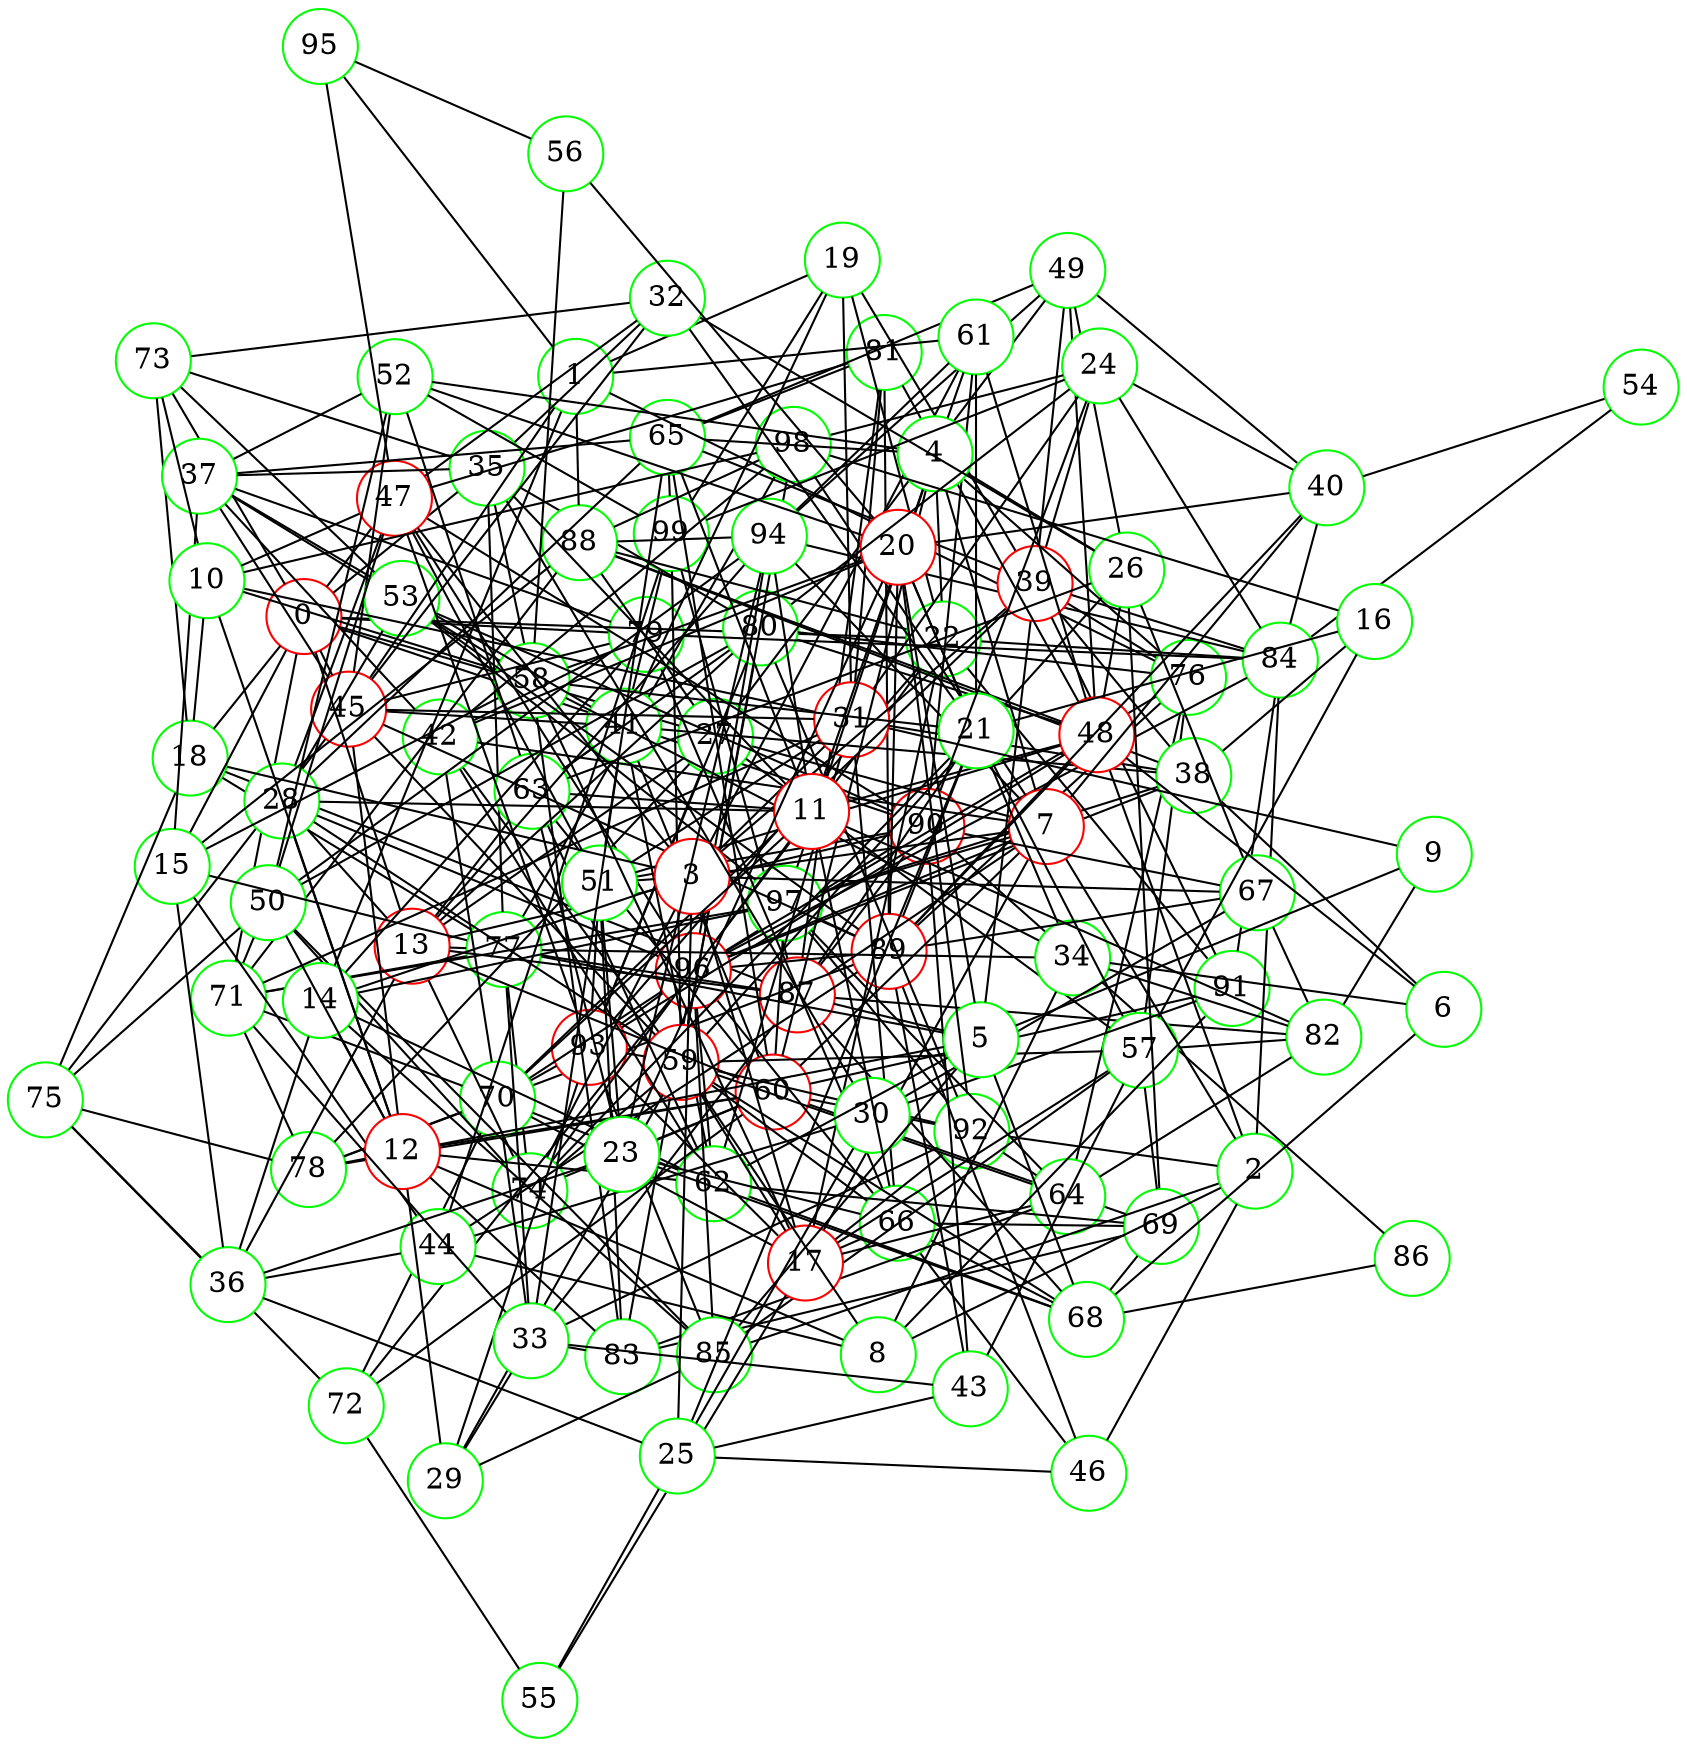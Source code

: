 graph {
graph ["layout"="fdp"]
node ["style"="filled","fillcolor"="white","fixedsize"="true","shape"="circle"]
"0" ["color"="red"]
"18" ["color"="green"]
"87" ["color"="red"]
"99" ["color"="green"]
"90" ["color"="red"]
"96" ["color"="red"]
"73" ["color"="green"]
"75" ["color"="green"]
"78" ["color"="green"]
"89" ["color"="red"]
"97" ["color"="green"]
"77" ["color"="green"]
"98" ["color"="green"]
"35" ["color"="green"]
"80" ["color"="green"]
"92" ["color"="green"]
"93" ["color"="red"]
"37" ["color"="green"]
"65" ["color"="green"]
"81" ["color"="green"]
"52" ["color"="green"]
"63" ["color"="green"]
"41" ["color"="green"]
"60" ["color"="red"]
"69" ["color"="green"]
"83" ["color"="green"]
"72" ["color"="green"]
"74" ["color"="green"]
"91" ["color"="green"]
"45" ["color"="red"]
"59" ["color"="red"]
"64" ["color"="green"]
"82" ["color"="green"]
"76" ["color"="green"]
"66" ["color"="green"]
"68" ["color"="green"]
"86" ["color"="green"]
"79" ["color"="green"]
"84" ["color"="green"]
"94" ["color"="green"]
"62" ["color"="green"]
"70" ["color"="green"]
"71" ["color"="green"]
"88" ["color"="green"]
"42" ["color"="green"]
"58" ["color"="green"]
"22" ["color"="green"]
"27" ["color"="green"]
"49" ["color"="green"]
"57" ["color"="green"]
"85" ["color"="green"]
"13" ["color"="red"]
"36" ["color"="green"]
"44" ["color"="green"]
"28" ["color"="green"]
"53" ["color"="green"]
"47" ["color"="red"]
"50" ["color"="green"]
"51" ["color"="green"]
"95" ["color"="green"]
"15" ["color"="green"]
"1" ["color"="green"]
"19" ["color"="green"]
"39" ["color"="red"]
"31" ["color"="red"]
"38" ["color"="green"]
"61" ["color"="green"]
"14" ["color"="green"]
"2" ["color"="green"]
"48" ["color"="red"]
"7" ["color"="red"]
"40" ["color"="green"]
"54" ["color"="green"]
"17" ["color"="red"]
"55" ["color"="green"]
"8" ["color"="green"]
"34" ["color"="green"]
"12" ["color"="red"]
"29" ["color"="green"]
"33" ["color"="green"]
"43" ["color"="green"]
"46" ["color"="green"]
"3" ["color"="red"]
"67" ["color"="green"]
"25" ["color"="green"]
"30" ["color"="green"]
"4" ["color"="green"]
"26" ["color"="green"]
"32" ["color"="green"]
"11" ["color"="red"]
"5" ["color"="green"]
"20" ["color"="red"]
"21" ["color"="green"]
"23" ["color"="green"]
"56" ["color"="green"]
"9" ["color"="green"]
"6" ["color"="green"]
"10" ["color"="green"]
"16" ["color"="green"]
"24" ["color"="green"]
"0" -- "18"
"0" -- "35"
"0" -- "22"
"0" -- "71"
"0" -- "73"
"0" -- "90"
"0" -- "27"
"0" -- "13"
"0" -- "45"
"0" -- "15"
"0" -- "47"
"0" -- "79"
"18" -- "87"
"18" -- "73"
"18" -- "75"
"18" -- "77"
"87" -- "99"
"87" -- "90"
"90" -- "96"
"75" -- "78"
"78" -- "89"
"89" -- "96"
"89" -- "97"
"77" -- "98"
"77" -- "87"
"35" -- "80"
"35" -- "37"
"35" -- "73"
"35" -- "58"
"35" -- "77"
"80" -- "92"
"80" -- "93"
"92" -- "97"
"93" -- "96"
"37" -- "65"
"37" -- "52"
"37" -- "41"
"37" -- "42"
"37" -- "58"
"37" -- "45"
"37" -- "79"
"65" -- "81"
"65" -- "99"
"81" -- "87"
"81" -- "89"
"52" -- "99"
"52" -- "63"
"63" -- "80"
"41" -- "99"
"41" -- "60"
"41" -- "45"
"41" -- "62"
"41" -- "63"
"60" -- "65"
"60" -- "97"
"60" -- "69"
"60" -- "72"
"60" -- "74"
"60" -- "78"
"60" -- "91"
"60" -- "92"
"60" -- "63"
"69" -- "83"
"83" -- "96"
"72" -- "96"
"72" -- "75"
"74" -- "77"
"45" -- "52"
"45" -- "89"
"45" -- "59"
"45" -- "75"
"45" -- "79"
"59" -- "64"
"59" -- "66"
"59" -- "98"
"59" -- "99"
"59" -- "68"
"59" -- "74"
"59" -- "80"
"59" -- "92"
"59" -- "93"
"64" -- "97"
"64" -- "82"
"64" -- "83"
"64" -- "76"
"64" -- "92"
"82" -- "87"
"76" -- "80"
"76" -- "96"
"76" -- "89"
"66" -- "96"
"66" -- "68"
"66" -- "69"
"66" -- "79"
"68" -- "69"
"68" -- "86"
"68" -- "87"
"86" -- "90"
"79" -- "84"
"84" -- "96"
"84" -- "91"
"84" -- "94"
"94" -- "96"
"62" -- "96"
"62" -- "68"
"62" -- "69"
"62" -- "70"
"62" -- "63"
"70" -- "96"
"70" -- "71"
"70" -- "72"
"70" -- "93"
"70" -- "78"
"71" -- "97"
"71" -- "88"
"71" -- "77"
"71" -- "78"
"88" -- "98"
"88" -- "94"
"42" -- "98"
"42" -- "70"
"42" -- "59"
"42" -- "62"
"42" -- "79"
"58" -- "83"
"22" -- "96"
"22" -- "84"
"22" -- "88"
"22" -- "91"
"22" -- "93"
"27" -- "49"
"27" -- "88"
"27" -- "57"
"27" -- "93"
"27" -- "78"
"49" -- "65"
"49" -- "94"
"57" -- "82"
"57" -- "69"
"57" -- "85"
"57" -- "59"
"57" -- "76"
"85" -- "96"
"85" -- "93"
"13" -- "80"
"13" -- "36"
"13" -- "87"
"13" -- "74"
"13" -- "90"
"13" -- "27"
"13" -- "28"
"13" -- "60"
"13" -- "77"
"13" -- "94"
"13" -- "63"
"36" -- "75"
"36" -- "44"
"44" -- "99"
"44" -- "89"
"28" -- "96"
"28" -- "65"
"28" -- "53"
"28" -- "59"
"28" -- "47"
"53" -- "97"
"53" -- "73"
"53" -- "89"
"53" -- "90"
"47" -- "96"
"47" -- "81"
"47" -- "50"
"47" -- "51"
"47" -- "90"
"47" -- "93"
"47" -- "95"
"50" -- "80"
"50" -- "52"
"50" -- "85"
"50" -- "71"
"50" -- "74"
"50" -- "75"
"50" -- "94"
"51" -- "65"
"51" -- "83"
"51" -- "90"
"51" -- "93"
"15" -- "36"
"15" -- "37"
"15" -- "88"
"15" -- "58"
"15" -- "44"
"15" -- "77"
"1" -- "19"
"1" -- "88"
"1" -- "76"
"1" -- "45"
"1" -- "61"
"1" -- "14"
"1" -- "95"
"19" -- "99"
"19" -- "22"
"19" -- "39"
"19" -- "41"
"19" -- "31"
"39" -- "49"
"39" -- "65"
"39" -- "84"
"39" -- "70"
"39" -- "91"
"39" -- "76"
"31" -- "81"
"31" -- "66"
"31" -- "51"
"31" -- "38"
"31" -- "71"
"31" -- "45"
"31" -- "62"
"38" -- "96"
"38" -- "97"
"38" -- "39"
"38" -- "88"
"38" -- "41"
"61" -- "90"
"61" -- "94"
"14" -- "97"
"14" -- "36"
"14" -- "85"
"14" -- "62"
"14" -- "79"
"2" -- "48"
"2" -- "84"
"2" -- "85"
"2" -- "7"
"2" -- "8"
"2" -- "92"
"2" -- "46"
"48" -- "80"
"48" -- "49"
"48" -- "81"
"48" -- "51"
"48" -- "88"
"48" -- "89"
"48" -- "61"
"48" -- "93"
"7" -- "96"
"7" -- "97"
"7" -- "98"
"7" -- "40"
"7" -- "42"
"7" -- "17"
"7" -- "87"
"7" -- "27"
"7" -- "60"
"7" -- "94"
"40" -- "49"
"40" -- "84"
"40" -- "54"
"40" -- "89"
"54" -- "84"
"17" -- "64"
"17" -- "66"
"17" -- "22"
"17" -- "70"
"17" -- "55"
"17" -- "57"
"17" -- "58"
"17" -- "59"
"17" -- "92"
"17" -- "93"
"55" -- "72"
"8" -- "34"
"8" -- "59"
"8" -- "91"
"8" -- "12"
"8" -- "44"
"34" -- "82"
"34" -- "58"
"34" -- "77"
"12" -- "50"
"12" -- "83"
"12" -- "28"
"12" -- "60"
"12" -- "29"
"12" -- "45"
"12" -- "14"
"12" -- "62"
"12" -- "78"
"29" -- "33"
"29" -- "85"
"29" -- "59"
"29" -- "93"
"33" -- "83"
"33" -- "70"
"33" -- "71"
"33" -- "87"
"33" -- "41"
"33" -- "43"
"33" -- "92"
"33" -- "77"
"43" -- "57"
"43" -- "89"
"43" -- "90"
"46" -- "66"
"46" -- "89"
"3" -- "17"
"3" -- "18"
"3" -- "51"
"3" -- "67"
"3" -- "7"
"3" -- "39"
"3" -- "25"
"3" -- "74"
"3" -- "61"
"3" -- "14"
"3" -- "31"
"3" -- "47"
"67" -- "82"
"67" -- "89"
"67" -- "90"
"25" -- "36"
"25" -- "55"
"25" -- "43"
"25" -- "30"
"25" -- "46"
"30" -- "35"
"30" -- "67"
"30" -- "91"
"30" -- "44"
"4" -- "65"
"4" -- "97"
"4" -- "52"
"4" -- "22"
"4" -- "7"
"4" -- "26"
"4" -- "11"
"4" -- "60"
"4" -- "76"
"4" -- "61"
"26" -- "32"
"26" -- "48"
"26" -- "49"
"26" -- "67"
"26" -- "69"
"26" -- "59"
"26" -- "63"
"32" -- "35"
"32" -- "73"
"32" -- "45"
"32" -- "47"
"11" -- "48"
"11" -- "65"
"11" -- "66"
"11" -- "82"
"11" -- "35"
"11" -- "70"
"11" -- "74"
"11" -- "28"
"11" -- "94"
"11" -- "63"
"5" -- "20"
"5" -- "68"
"5" -- "85"
"5" -- "39"
"5" -- "87"
"5" -- "9"
"5" -- "12"
"5" -- "77"
"5" -- "62"
"20" -- "34"
"20" -- "52"
"20" -- "21"
"20" -- "23"
"20" -- "40"
"20" -- "56"
"20" -- "89"
"20" -- "42"
"20" -- "58"
"20" -- "92"
"21" -- "32"
"21" -- "87"
"21" -- "25"
"21" -- "57"
"21" -- "89"
"21" -- "58"
"21" -- "74"
"21" -- "61"
"23" -- "66"
"23" -- "51"
"23" -- "36"
"23" -- "68"
"23" -- "60"
"23" -- "94"
"23" -- "63"
"56" -- "58"
"56" -- "95"
"9" -- "82"
"9" -- "31"
"6" -- "48"
"6" -- "34"
"6" -- "68"
"6" -- "38"
"10" -- "18"
"10" -- "98"
"10" -- "73"
"10" -- "58"
"10" -- "12"
"10" -- "31"
"10" -- "47"
"16" -- "98"
"16" -- "21"
"16" -- "38"
"16" -- "57"
"24" -- "80"
"24" -- "98"
"24" -- "99"
"24" -- "84"
"24" -- "39"
"24" -- "40"
"24" -- "90"
"24" -- "31"
}